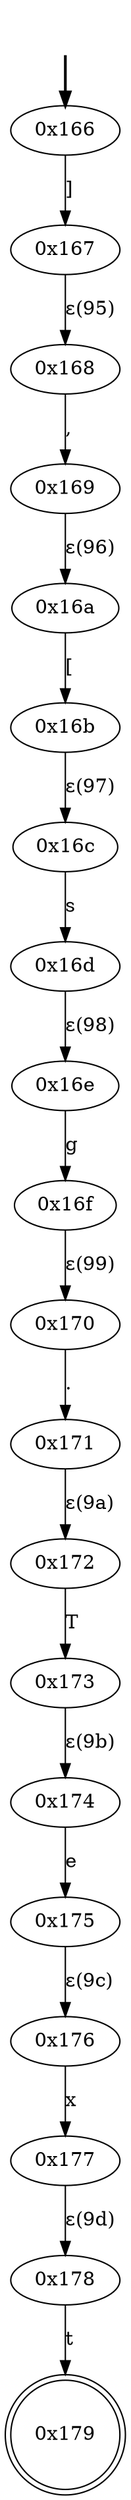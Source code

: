 digraph {
	fake [style=invisible]
	"0x166" [root=true]
	"0x167"
	"0x168"
	"0x169"
	"0x16a"
	"0x16b"
	"0x16c"
	"0x16d"
	"0x16e"
	"0x16f"
	"0x170"
	"0x171"
	"0x172"
	"0x173"
	"0x174"
	"0x175"
	"0x176"
	"0x177"
	"0x178"
	"0x179" [shape=doublecircle]
	fake -> "0x166" [style=bold]
	"0x166" -> "0x167" [label="]"]
	"0x168" -> "0x169" [label=","]
	"0x167" -> "0x168" [label="ε(95)"]
	"0x16a" -> "0x16b" [label="["]
	"0x169" -> "0x16a" [label="ε(96)"]
	"0x16c" -> "0x16d" [label=s]
	"0x16b" -> "0x16c" [label="ε(97)"]
	"0x16e" -> "0x16f" [label=g]
	"0x16d" -> "0x16e" [label="ε(98)"]
	"0x170" -> "0x171" [label="."]
	"0x16f" -> "0x170" [label="ε(99)"]
	"0x172" -> "0x173" [label=T]
	"0x171" -> "0x172" [label="ε(9a)"]
	"0x174" -> "0x175" [label=e]
	"0x173" -> "0x174" [label="ε(9b)"]
	"0x176" -> "0x177" [label=x]
	"0x175" -> "0x176" [label="ε(9c)"]
	"0x178" -> "0x179" [label=t]
	"0x177" -> "0x178" [label="ε(9d)"]
}
